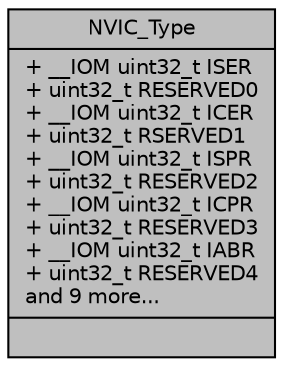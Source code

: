digraph "NVIC_Type"
{
 // LATEX_PDF_SIZE
  edge [fontname="Helvetica",fontsize="10",labelfontname="Helvetica",labelfontsize="10"];
  node [fontname="Helvetica",fontsize="10",shape=record];
  Node1 [label="{NVIC_Type\n|+ __IOM uint32_t ISER\l+ uint32_t RESERVED0\l+ __IOM uint32_t ICER\l+ uint32_t RSERVED1\l+ __IOM uint32_t ISPR\l+ uint32_t RESERVED2\l+ __IOM uint32_t ICPR\l+ uint32_t RESERVED3\l+ __IOM uint32_t IABR\l+ uint32_t RESERVED4\land 9 more...\l|}",height=0.2,width=0.4,color="black", fillcolor="grey75", style="filled", fontcolor="black",tooltip="Structure type to access the Nested Vectored Interrupt Controller (NVIC)."];
}
